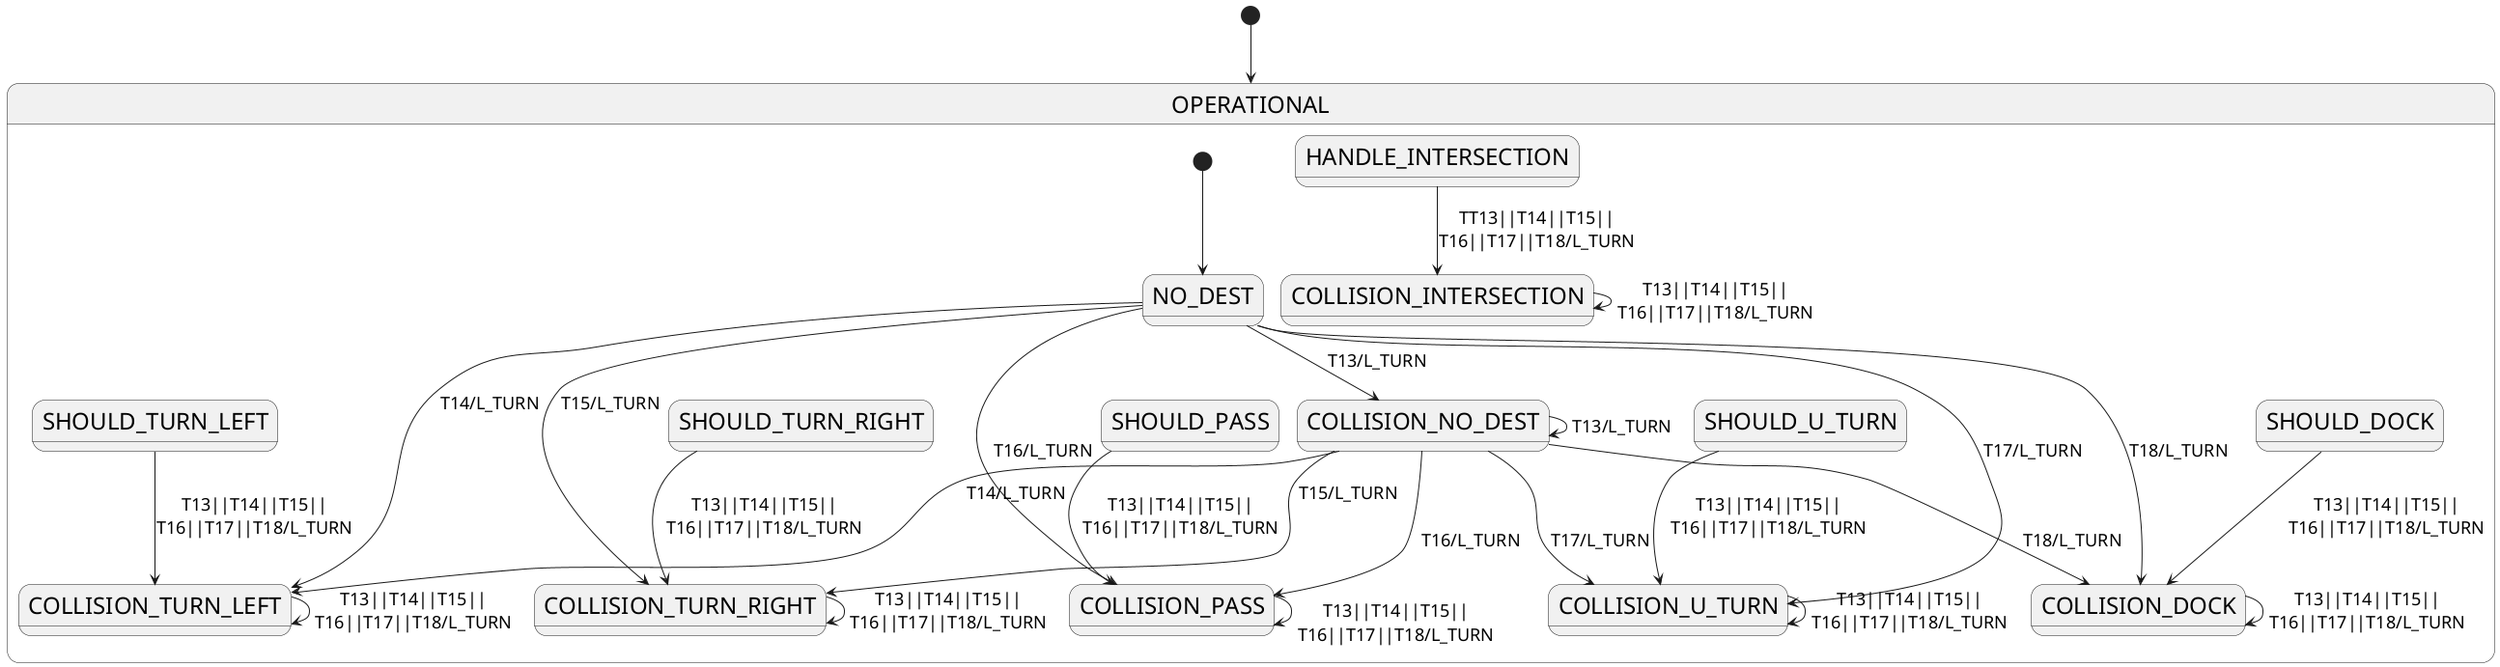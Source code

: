 @startuml state_machine_with_collision
<style>
stateDiagram {
  FontSize 24
  arrow {
    FontSize 18
  }
}
</style>

[*] --> OPERATIONAL

state OPERATIONAL {
[*]--> NO_DEST

NO_DEST --> COLLISION_NO_DEST: T13/L_TURN
NO_DEST --> COLLISION_TURN_LEFT: T14/L_TURN\n\n
NO_DEST --> COLLISION_TURN_RIGHT: T15/L_TURN\n\n
NO_DEST --> COLLISION_PASS: \n\nT16/L_TURN
NO_DEST --> COLLISION_U_TURN: \n\nT17/L_TURN
NO_DEST --> COLLISION_DOCK: \n\nT18/L_TURN

SHOULD_TURN_LEFT --> COLLISION_TURN_LEFT: T13||T14||T15||\nT16||T17||T18/L_TURN

SHOULD_TURN_RIGHT --> COLLISION_TURN_RIGHT: T13||T14||T15||\nT16||T17||T18/L_TURN

SHOULD_PASS --> COLLISION_PASS: T13||T14||T15||\nT16||T17||T18/L_TURN

SHOULD_U_TURN --> COLLISION_U_TURN: T13||T14||T15||\nT16||T17||T18/L_TURN

SHOULD_DOCK --> COLLISION_DOCK: T13||T14||T15||\nT16||T17||T18/L_TURN

HANDLE_INTERSECTION --> COLLISION_INTERSECTION: TT13||T14||T15||\nT16||T17||T18/L_TURN

COLLISION_NO_DEST --> COLLISION_NO_DEST: T13/L_TURN
COLLISION_NO_DEST --> COLLISION_TURN_LEFT: T14/L_TURN\n\n
COLLISION_NO_DEST --> COLLISION_TURN_RIGHT: T15/L_TURN\n\n
COLLISION_NO_DEST --> COLLISION_PASS: \n\nT16/L_TURN
COLLISION_NO_DEST --> COLLISION_U_TURN: \n\nT17/L_TURN
COLLISION_NO_DEST --> COLLISION_DOCK: \n\nT18/L_TURN

COLLISION_TURN_LEFT --> COLLISION_TURN_LEFT: T13||T14||T15||\nT16||T17||T18/L_TURN

COLLISION_TURN_RIGHT --> COLLISION_TURN_RIGHT: T13||T14||T15||\nT16||T17||T18/L_TURN

COLLISION_PASS --> COLLISION_PASS: \nT13||T14||T15||\nT16||T17||T18/L_TURN

COLLISION_U_TURN --> COLLISION_U_TURN: T13||T14||T15||\nT16||T17||T18/L_TURN

COLLISION_DOCK --> COLLISION_DOCK: T13||T14||T15||\nT16||T17||T18/L_TURN

COLLISION_INTERSECTION --> COLLISION_INTERSECTION: T13||T14||T15||\nT16||T17||T18/L_TURN
}
@enduml